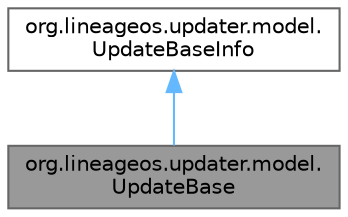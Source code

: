 digraph "org.lineageos.updater.model.UpdateBase"
{
 // LATEX_PDF_SIZE
  bgcolor="transparent";
  edge [fontname=Helvetica,fontsize=10,labelfontname=Helvetica,labelfontsize=10];
  node [fontname=Helvetica,fontsize=10,shape=box,height=0.2,width=0.4];
  Node1 [label="org.lineageos.updater.model.\lUpdateBase",height=0.2,width=0.4,color="gray40", fillcolor="grey60", style="filled", fontcolor="black",tooltip=" "];
  Node2 -> Node1 [dir="back",color="steelblue1",style="solid"];
  Node2 [label="org.lineageos.updater.model.\lUpdateBaseInfo",height=0.2,width=0.4,color="gray40", fillcolor="white", style="filled",URL="$interfaceorg_1_1lineageos_1_1updater_1_1model_1_1_update_base_info.html",tooltip=" "];
}
